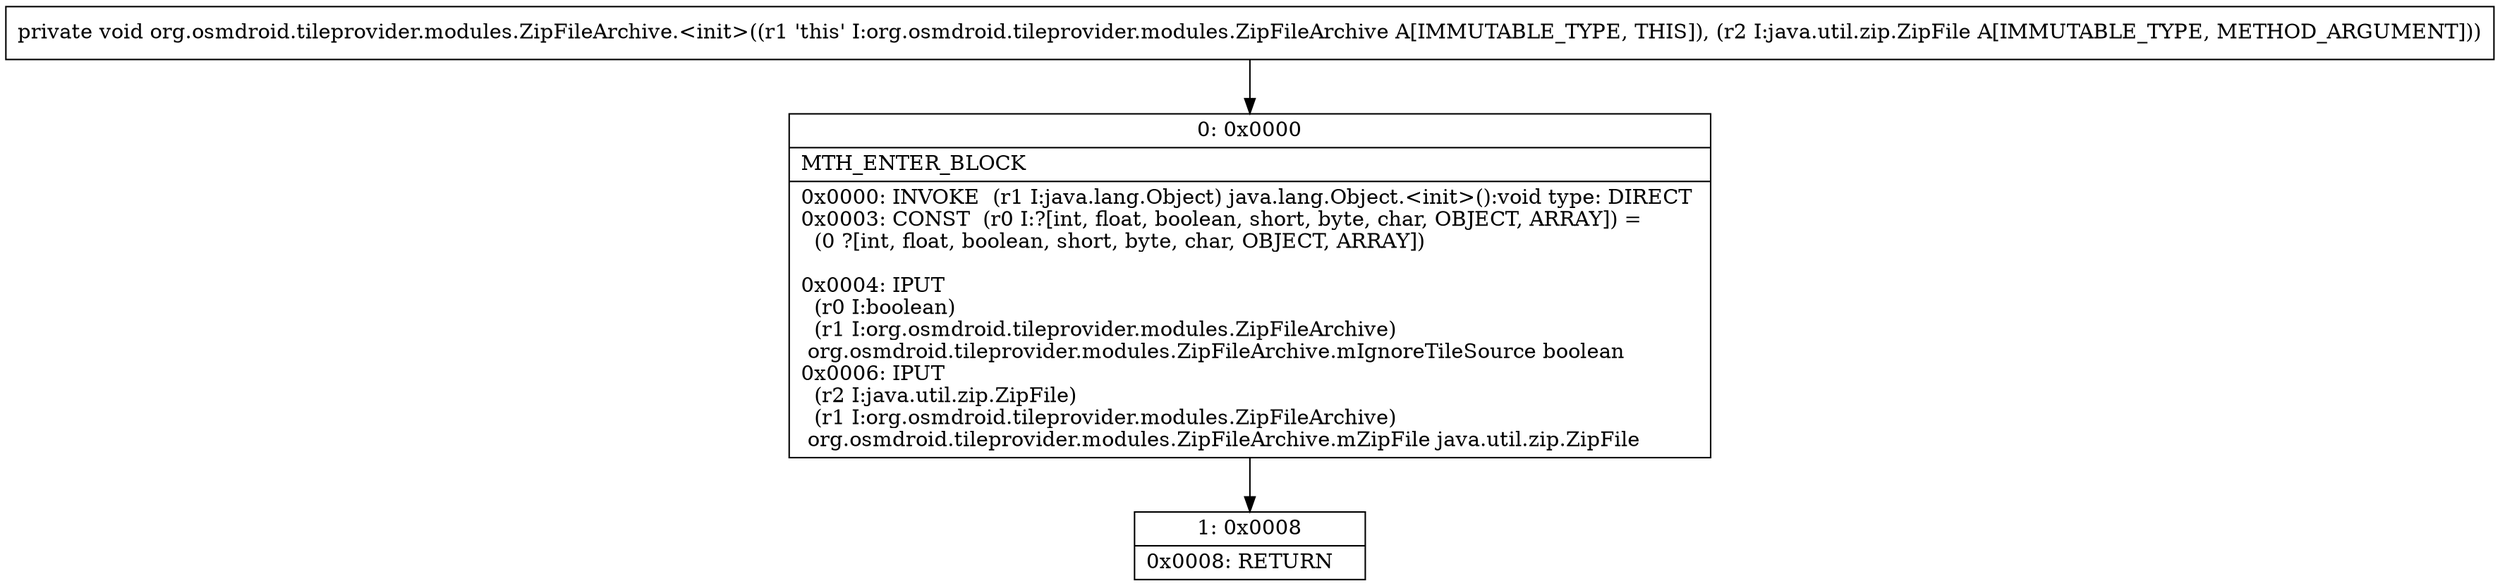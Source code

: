 digraph "CFG fororg.osmdroid.tileprovider.modules.ZipFileArchive.\<init\>(Ljava\/util\/zip\/ZipFile;)V" {
Node_0 [shape=record,label="{0\:\ 0x0000|MTH_ENTER_BLOCK\l|0x0000: INVOKE  (r1 I:java.lang.Object) java.lang.Object.\<init\>():void type: DIRECT \l0x0003: CONST  (r0 I:?[int, float, boolean, short, byte, char, OBJECT, ARRAY]) = \l  (0 ?[int, float, boolean, short, byte, char, OBJECT, ARRAY])\l \l0x0004: IPUT  \l  (r0 I:boolean)\l  (r1 I:org.osmdroid.tileprovider.modules.ZipFileArchive)\l org.osmdroid.tileprovider.modules.ZipFileArchive.mIgnoreTileSource boolean \l0x0006: IPUT  \l  (r2 I:java.util.zip.ZipFile)\l  (r1 I:org.osmdroid.tileprovider.modules.ZipFileArchive)\l org.osmdroid.tileprovider.modules.ZipFileArchive.mZipFile java.util.zip.ZipFile \l}"];
Node_1 [shape=record,label="{1\:\ 0x0008|0x0008: RETURN   \l}"];
MethodNode[shape=record,label="{private void org.osmdroid.tileprovider.modules.ZipFileArchive.\<init\>((r1 'this' I:org.osmdroid.tileprovider.modules.ZipFileArchive A[IMMUTABLE_TYPE, THIS]), (r2 I:java.util.zip.ZipFile A[IMMUTABLE_TYPE, METHOD_ARGUMENT])) }"];
MethodNode -> Node_0;
Node_0 -> Node_1;
}

